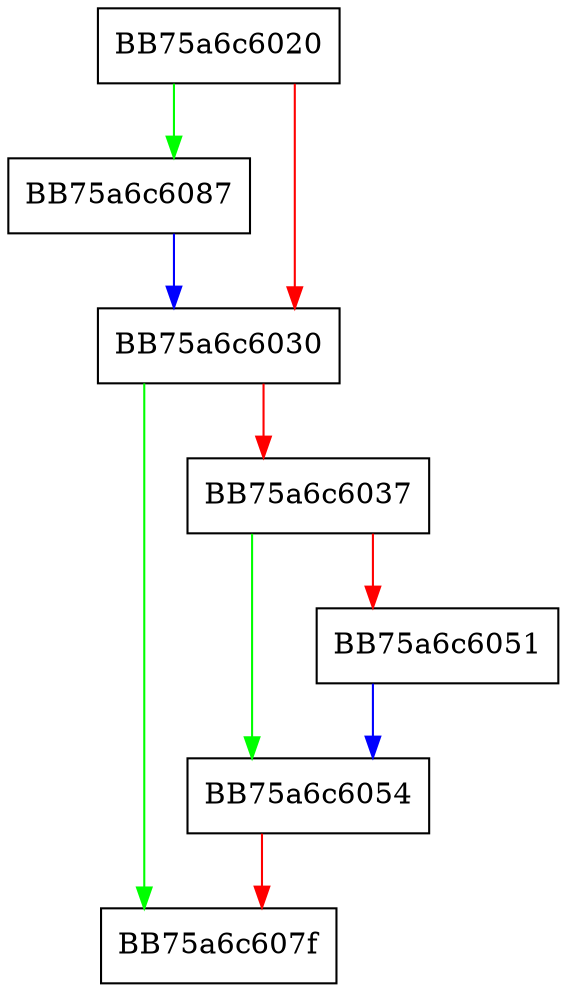 digraph PushEnd {
  node [shape="box"];
  graph [splines=ortho];
  BB75a6c6020 -> BB75a6c6087 [color="green"];
  BB75a6c6020 -> BB75a6c6030 [color="red"];
  BB75a6c6030 -> BB75a6c607f [color="green"];
  BB75a6c6030 -> BB75a6c6037 [color="red"];
  BB75a6c6037 -> BB75a6c6054 [color="green"];
  BB75a6c6037 -> BB75a6c6051 [color="red"];
  BB75a6c6051 -> BB75a6c6054 [color="blue"];
  BB75a6c6054 -> BB75a6c607f [color="red"];
  BB75a6c6087 -> BB75a6c6030 [color="blue"];
}